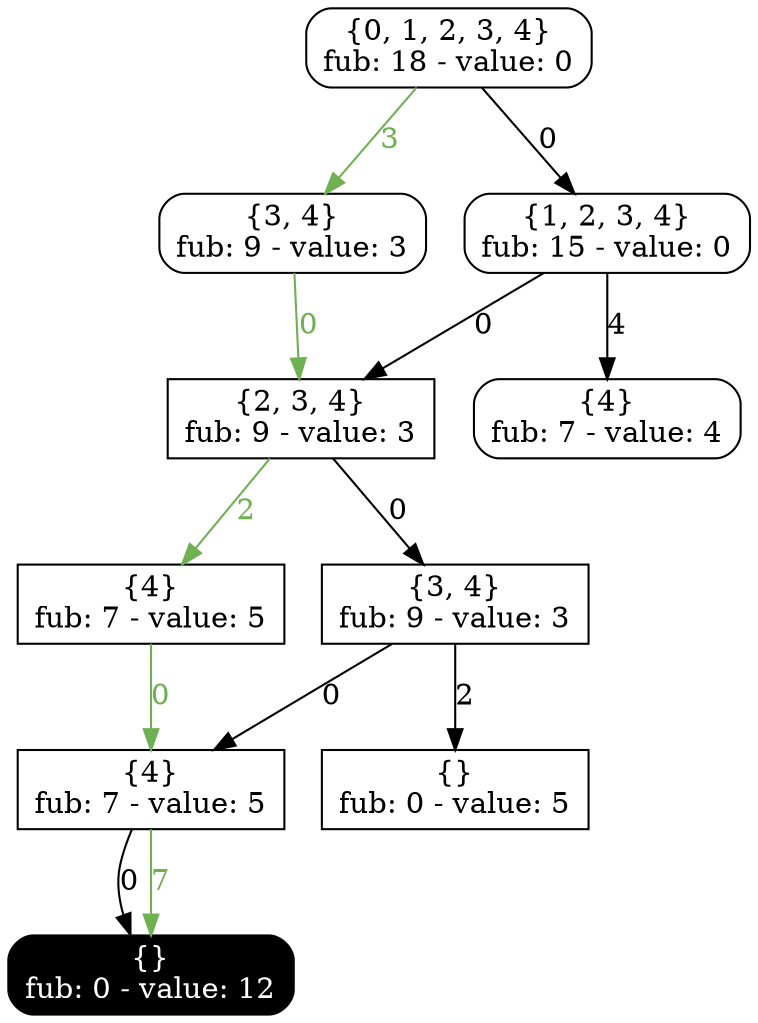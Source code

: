 digraph relaxed{
11 [label="{0, 1, 2, 3, 4}
fub: 18 - value: 0", style=rounded, shape=rectangle, tooltip="Exact node"];
13 [label="{3, 4}
fub: 9 - value: 3", style=rounded, shape=rectangle, tooltip="Exact node"];
12 [label="{1, 2, 3, 4}
fub: 15 - value: 0", style=rounded, shape=rectangle, tooltip="Exact node"];
16 [label="{4}
fub: 7 - value: 4", style=rounded, shape=rectangle, tooltip="Exact node"];
17 [label="{2, 3, 4}
fub: 9 - value: 3", shape=box, tooltip="Relaxed node"];
19 [label="{4}
fub: 7 - value: 5", shape=box, tooltip="Relaxed node"];
18 [label="{3, 4}
fub: 9 - value: 3", shape=box, tooltip="Relaxed node"];
20 [label="{4}
fub: 7 - value: 5", shape=box, tooltip="Relaxed node"];
21 [label="{}
fub: 0 - value: 5", shape=box, tooltip="Relaxed node"];
22 [label="{}
fub: 0 - value: 12", shape=box, tooltip="Relaxed node", style="filled, rounded", shape=rectangle, color=black, fontcolor=white, tooltip="Terminal node"];
11 -> 13 [label=3, tooltip="Decision: assign 1 to var 0", color="#6fb052", fontcolor="#6fb052"];
18 -> 21 [label=2, tooltip="Decision: assign 1 to var 3"];
17 -> 19 [label=2, tooltip="Decision: assign 1 to var 2", color="#6fb052", fontcolor="#6fb052"];
19 -> 20 [label=0, tooltip="Decision: assign 0 to var 3", color="#6fb052", fontcolor="#6fb052"];
11 -> 12 [label=0, tooltip="Decision: assign 0 to var 0"];
17 -> 18 [label=0, tooltip="Decision: assign 0 to var 2"];
12 -> 17 [label=0, tooltip="Decision: assign 0 to var 1"];
18 -> 20 [label=0, tooltip="Decision: assign 0 to var 3"];
13 -> 17 [label=0, tooltip="Decision: assign 0 to var 1", color="#6fb052", fontcolor="#6fb052"];
20 -> 22 [label=0, tooltip="Decision: assign 0 to var 4"];
12 -> 16 [label=4, tooltip="Decision: assign 1 to var 1"];
20 -> 22 [label=7, tooltip="Decision: assign 1 to var 4", color="#6fb052", fontcolor="#6fb052"];
}